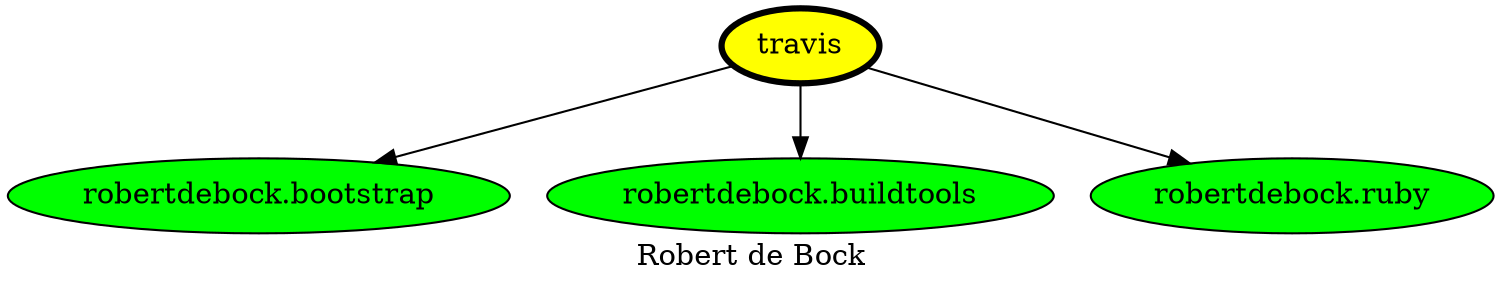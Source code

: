 digraph PhiloDilemma {
  label = "Robert de Bock" ;
  overlap=false
  {
    "travis" [fillcolor=yellow style=filled penwidth=3]
    "robertdebock.bootstrap" [fillcolor=green style=filled]
    "robertdebock.buildtools" [fillcolor=green style=filled]
    "robertdebock.ruby" [fillcolor=green style=filled]
  }
  "travis" -> "robertdebock.bootstrap"
  "travis" -> "robertdebock.buildtools"
  "travis" -> "robertdebock.ruby"
}
